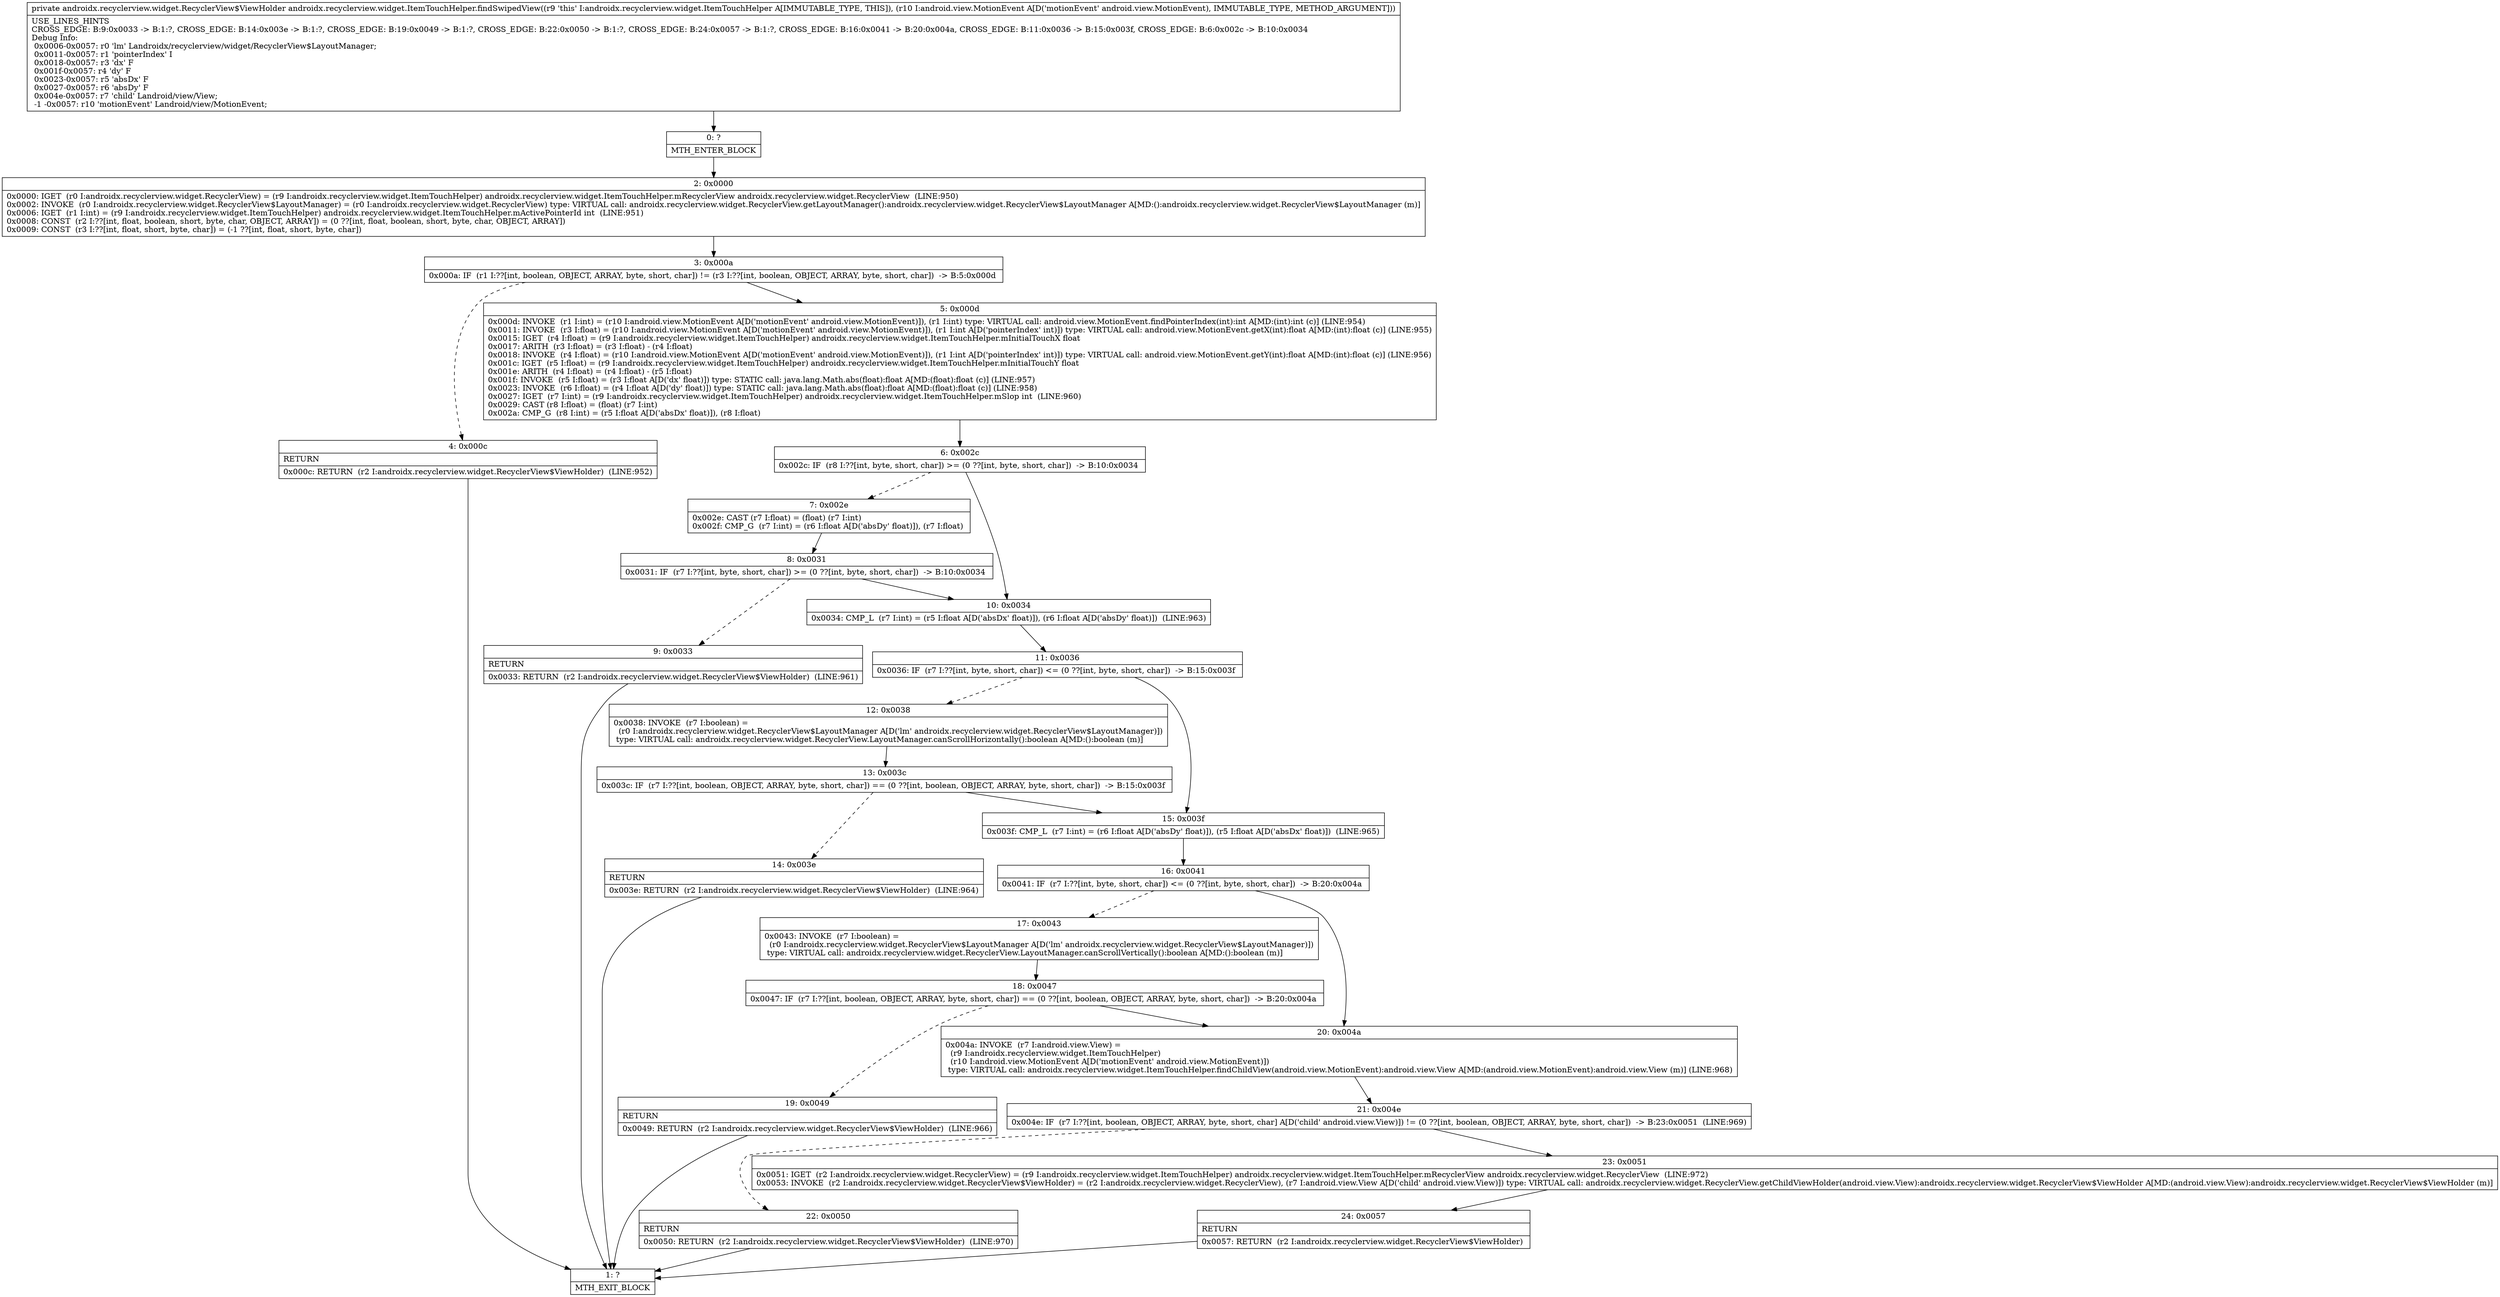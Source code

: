 digraph "CFG forandroidx.recyclerview.widget.ItemTouchHelper.findSwipedView(Landroid\/view\/MotionEvent;)Landroidx\/recyclerview\/widget\/RecyclerView$ViewHolder;" {
Node_0 [shape=record,label="{0\:\ ?|MTH_ENTER_BLOCK\l}"];
Node_2 [shape=record,label="{2\:\ 0x0000|0x0000: IGET  (r0 I:androidx.recyclerview.widget.RecyclerView) = (r9 I:androidx.recyclerview.widget.ItemTouchHelper) androidx.recyclerview.widget.ItemTouchHelper.mRecyclerView androidx.recyclerview.widget.RecyclerView  (LINE:950)\l0x0002: INVOKE  (r0 I:androidx.recyclerview.widget.RecyclerView$LayoutManager) = (r0 I:androidx.recyclerview.widget.RecyclerView) type: VIRTUAL call: androidx.recyclerview.widget.RecyclerView.getLayoutManager():androidx.recyclerview.widget.RecyclerView$LayoutManager A[MD:():androidx.recyclerview.widget.RecyclerView$LayoutManager (m)]\l0x0006: IGET  (r1 I:int) = (r9 I:androidx.recyclerview.widget.ItemTouchHelper) androidx.recyclerview.widget.ItemTouchHelper.mActivePointerId int  (LINE:951)\l0x0008: CONST  (r2 I:??[int, float, boolean, short, byte, char, OBJECT, ARRAY]) = (0 ??[int, float, boolean, short, byte, char, OBJECT, ARRAY]) \l0x0009: CONST  (r3 I:??[int, float, short, byte, char]) = (\-1 ??[int, float, short, byte, char]) \l}"];
Node_3 [shape=record,label="{3\:\ 0x000a|0x000a: IF  (r1 I:??[int, boolean, OBJECT, ARRAY, byte, short, char]) != (r3 I:??[int, boolean, OBJECT, ARRAY, byte, short, char])  \-\> B:5:0x000d \l}"];
Node_4 [shape=record,label="{4\:\ 0x000c|RETURN\l|0x000c: RETURN  (r2 I:androidx.recyclerview.widget.RecyclerView$ViewHolder)  (LINE:952)\l}"];
Node_1 [shape=record,label="{1\:\ ?|MTH_EXIT_BLOCK\l}"];
Node_5 [shape=record,label="{5\:\ 0x000d|0x000d: INVOKE  (r1 I:int) = (r10 I:android.view.MotionEvent A[D('motionEvent' android.view.MotionEvent)]), (r1 I:int) type: VIRTUAL call: android.view.MotionEvent.findPointerIndex(int):int A[MD:(int):int (c)] (LINE:954)\l0x0011: INVOKE  (r3 I:float) = (r10 I:android.view.MotionEvent A[D('motionEvent' android.view.MotionEvent)]), (r1 I:int A[D('pointerIndex' int)]) type: VIRTUAL call: android.view.MotionEvent.getX(int):float A[MD:(int):float (c)] (LINE:955)\l0x0015: IGET  (r4 I:float) = (r9 I:androidx.recyclerview.widget.ItemTouchHelper) androidx.recyclerview.widget.ItemTouchHelper.mInitialTouchX float \l0x0017: ARITH  (r3 I:float) = (r3 I:float) \- (r4 I:float) \l0x0018: INVOKE  (r4 I:float) = (r10 I:android.view.MotionEvent A[D('motionEvent' android.view.MotionEvent)]), (r1 I:int A[D('pointerIndex' int)]) type: VIRTUAL call: android.view.MotionEvent.getY(int):float A[MD:(int):float (c)] (LINE:956)\l0x001c: IGET  (r5 I:float) = (r9 I:androidx.recyclerview.widget.ItemTouchHelper) androidx.recyclerview.widget.ItemTouchHelper.mInitialTouchY float \l0x001e: ARITH  (r4 I:float) = (r4 I:float) \- (r5 I:float) \l0x001f: INVOKE  (r5 I:float) = (r3 I:float A[D('dx' float)]) type: STATIC call: java.lang.Math.abs(float):float A[MD:(float):float (c)] (LINE:957)\l0x0023: INVOKE  (r6 I:float) = (r4 I:float A[D('dy' float)]) type: STATIC call: java.lang.Math.abs(float):float A[MD:(float):float (c)] (LINE:958)\l0x0027: IGET  (r7 I:int) = (r9 I:androidx.recyclerview.widget.ItemTouchHelper) androidx.recyclerview.widget.ItemTouchHelper.mSlop int  (LINE:960)\l0x0029: CAST (r8 I:float) = (float) (r7 I:int) \l0x002a: CMP_G  (r8 I:int) = (r5 I:float A[D('absDx' float)]), (r8 I:float) \l}"];
Node_6 [shape=record,label="{6\:\ 0x002c|0x002c: IF  (r8 I:??[int, byte, short, char]) \>= (0 ??[int, byte, short, char])  \-\> B:10:0x0034 \l}"];
Node_7 [shape=record,label="{7\:\ 0x002e|0x002e: CAST (r7 I:float) = (float) (r7 I:int) \l0x002f: CMP_G  (r7 I:int) = (r6 I:float A[D('absDy' float)]), (r7 I:float) \l}"];
Node_8 [shape=record,label="{8\:\ 0x0031|0x0031: IF  (r7 I:??[int, byte, short, char]) \>= (0 ??[int, byte, short, char])  \-\> B:10:0x0034 \l}"];
Node_9 [shape=record,label="{9\:\ 0x0033|RETURN\l|0x0033: RETURN  (r2 I:androidx.recyclerview.widget.RecyclerView$ViewHolder)  (LINE:961)\l}"];
Node_10 [shape=record,label="{10\:\ 0x0034|0x0034: CMP_L  (r7 I:int) = (r5 I:float A[D('absDx' float)]), (r6 I:float A[D('absDy' float)])  (LINE:963)\l}"];
Node_11 [shape=record,label="{11\:\ 0x0036|0x0036: IF  (r7 I:??[int, byte, short, char]) \<= (0 ??[int, byte, short, char])  \-\> B:15:0x003f \l}"];
Node_12 [shape=record,label="{12\:\ 0x0038|0x0038: INVOKE  (r7 I:boolean) = \l  (r0 I:androidx.recyclerview.widget.RecyclerView$LayoutManager A[D('lm' androidx.recyclerview.widget.RecyclerView$LayoutManager)])\l type: VIRTUAL call: androidx.recyclerview.widget.RecyclerView.LayoutManager.canScrollHorizontally():boolean A[MD:():boolean (m)]\l}"];
Node_13 [shape=record,label="{13\:\ 0x003c|0x003c: IF  (r7 I:??[int, boolean, OBJECT, ARRAY, byte, short, char]) == (0 ??[int, boolean, OBJECT, ARRAY, byte, short, char])  \-\> B:15:0x003f \l}"];
Node_14 [shape=record,label="{14\:\ 0x003e|RETURN\l|0x003e: RETURN  (r2 I:androidx.recyclerview.widget.RecyclerView$ViewHolder)  (LINE:964)\l}"];
Node_15 [shape=record,label="{15\:\ 0x003f|0x003f: CMP_L  (r7 I:int) = (r6 I:float A[D('absDy' float)]), (r5 I:float A[D('absDx' float)])  (LINE:965)\l}"];
Node_16 [shape=record,label="{16\:\ 0x0041|0x0041: IF  (r7 I:??[int, byte, short, char]) \<= (0 ??[int, byte, short, char])  \-\> B:20:0x004a \l}"];
Node_17 [shape=record,label="{17\:\ 0x0043|0x0043: INVOKE  (r7 I:boolean) = \l  (r0 I:androidx.recyclerview.widget.RecyclerView$LayoutManager A[D('lm' androidx.recyclerview.widget.RecyclerView$LayoutManager)])\l type: VIRTUAL call: androidx.recyclerview.widget.RecyclerView.LayoutManager.canScrollVertically():boolean A[MD:():boolean (m)]\l}"];
Node_18 [shape=record,label="{18\:\ 0x0047|0x0047: IF  (r7 I:??[int, boolean, OBJECT, ARRAY, byte, short, char]) == (0 ??[int, boolean, OBJECT, ARRAY, byte, short, char])  \-\> B:20:0x004a \l}"];
Node_19 [shape=record,label="{19\:\ 0x0049|RETURN\l|0x0049: RETURN  (r2 I:androidx.recyclerview.widget.RecyclerView$ViewHolder)  (LINE:966)\l}"];
Node_20 [shape=record,label="{20\:\ 0x004a|0x004a: INVOKE  (r7 I:android.view.View) = \l  (r9 I:androidx.recyclerview.widget.ItemTouchHelper)\l  (r10 I:android.view.MotionEvent A[D('motionEvent' android.view.MotionEvent)])\l type: VIRTUAL call: androidx.recyclerview.widget.ItemTouchHelper.findChildView(android.view.MotionEvent):android.view.View A[MD:(android.view.MotionEvent):android.view.View (m)] (LINE:968)\l}"];
Node_21 [shape=record,label="{21\:\ 0x004e|0x004e: IF  (r7 I:??[int, boolean, OBJECT, ARRAY, byte, short, char] A[D('child' android.view.View)]) != (0 ??[int, boolean, OBJECT, ARRAY, byte, short, char])  \-\> B:23:0x0051  (LINE:969)\l}"];
Node_22 [shape=record,label="{22\:\ 0x0050|RETURN\l|0x0050: RETURN  (r2 I:androidx.recyclerview.widget.RecyclerView$ViewHolder)  (LINE:970)\l}"];
Node_23 [shape=record,label="{23\:\ 0x0051|0x0051: IGET  (r2 I:androidx.recyclerview.widget.RecyclerView) = (r9 I:androidx.recyclerview.widget.ItemTouchHelper) androidx.recyclerview.widget.ItemTouchHelper.mRecyclerView androidx.recyclerview.widget.RecyclerView  (LINE:972)\l0x0053: INVOKE  (r2 I:androidx.recyclerview.widget.RecyclerView$ViewHolder) = (r2 I:androidx.recyclerview.widget.RecyclerView), (r7 I:android.view.View A[D('child' android.view.View)]) type: VIRTUAL call: androidx.recyclerview.widget.RecyclerView.getChildViewHolder(android.view.View):androidx.recyclerview.widget.RecyclerView$ViewHolder A[MD:(android.view.View):androidx.recyclerview.widget.RecyclerView$ViewHolder (m)]\l}"];
Node_24 [shape=record,label="{24\:\ 0x0057|RETURN\l|0x0057: RETURN  (r2 I:androidx.recyclerview.widget.RecyclerView$ViewHolder) \l}"];
MethodNode[shape=record,label="{private androidx.recyclerview.widget.RecyclerView$ViewHolder androidx.recyclerview.widget.ItemTouchHelper.findSwipedView((r9 'this' I:androidx.recyclerview.widget.ItemTouchHelper A[IMMUTABLE_TYPE, THIS]), (r10 I:android.view.MotionEvent A[D('motionEvent' android.view.MotionEvent), IMMUTABLE_TYPE, METHOD_ARGUMENT]))  | USE_LINES_HINTS\lCROSS_EDGE: B:9:0x0033 \-\> B:1:?, CROSS_EDGE: B:14:0x003e \-\> B:1:?, CROSS_EDGE: B:19:0x0049 \-\> B:1:?, CROSS_EDGE: B:22:0x0050 \-\> B:1:?, CROSS_EDGE: B:24:0x0057 \-\> B:1:?, CROSS_EDGE: B:16:0x0041 \-\> B:20:0x004a, CROSS_EDGE: B:11:0x0036 \-\> B:15:0x003f, CROSS_EDGE: B:6:0x002c \-\> B:10:0x0034\lDebug Info:\l  0x0006\-0x0057: r0 'lm' Landroidx\/recyclerview\/widget\/RecyclerView$LayoutManager;\l  0x0011\-0x0057: r1 'pointerIndex' I\l  0x0018\-0x0057: r3 'dx' F\l  0x001f\-0x0057: r4 'dy' F\l  0x0023\-0x0057: r5 'absDx' F\l  0x0027\-0x0057: r6 'absDy' F\l  0x004e\-0x0057: r7 'child' Landroid\/view\/View;\l  \-1 \-0x0057: r10 'motionEvent' Landroid\/view\/MotionEvent;\l}"];
MethodNode -> Node_0;Node_0 -> Node_2;
Node_2 -> Node_3;
Node_3 -> Node_4[style=dashed];
Node_3 -> Node_5;
Node_4 -> Node_1;
Node_5 -> Node_6;
Node_6 -> Node_7[style=dashed];
Node_6 -> Node_10;
Node_7 -> Node_8;
Node_8 -> Node_9[style=dashed];
Node_8 -> Node_10;
Node_9 -> Node_1;
Node_10 -> Node_11;
Node_11 -> Node_12[style=dashed];
Node_11 -> Node_15;
Node_12 -> Node_13;
Node_13 -> Node_14[style=dashed];
Node_13 -> Node_15;
Node_14 -> Node_1;
Node_15 -> Node_16;
Node_16 -> Node_17[style=dashed];
Node_16 -> Node_20;
Node_17 -> Node_18;
Node_18 -> Node_19[style=dashed];
Node_18 -> Node_20;
Node_19 -> Node_1;
Node_20 -> Node_21;
Node_21 -> Node_22[style=dashed];
Node_21 -> Node_23;
Node_22 -> Node_1;
Node_23 -> Node_24;
Node_24 -> Node_1;
}

